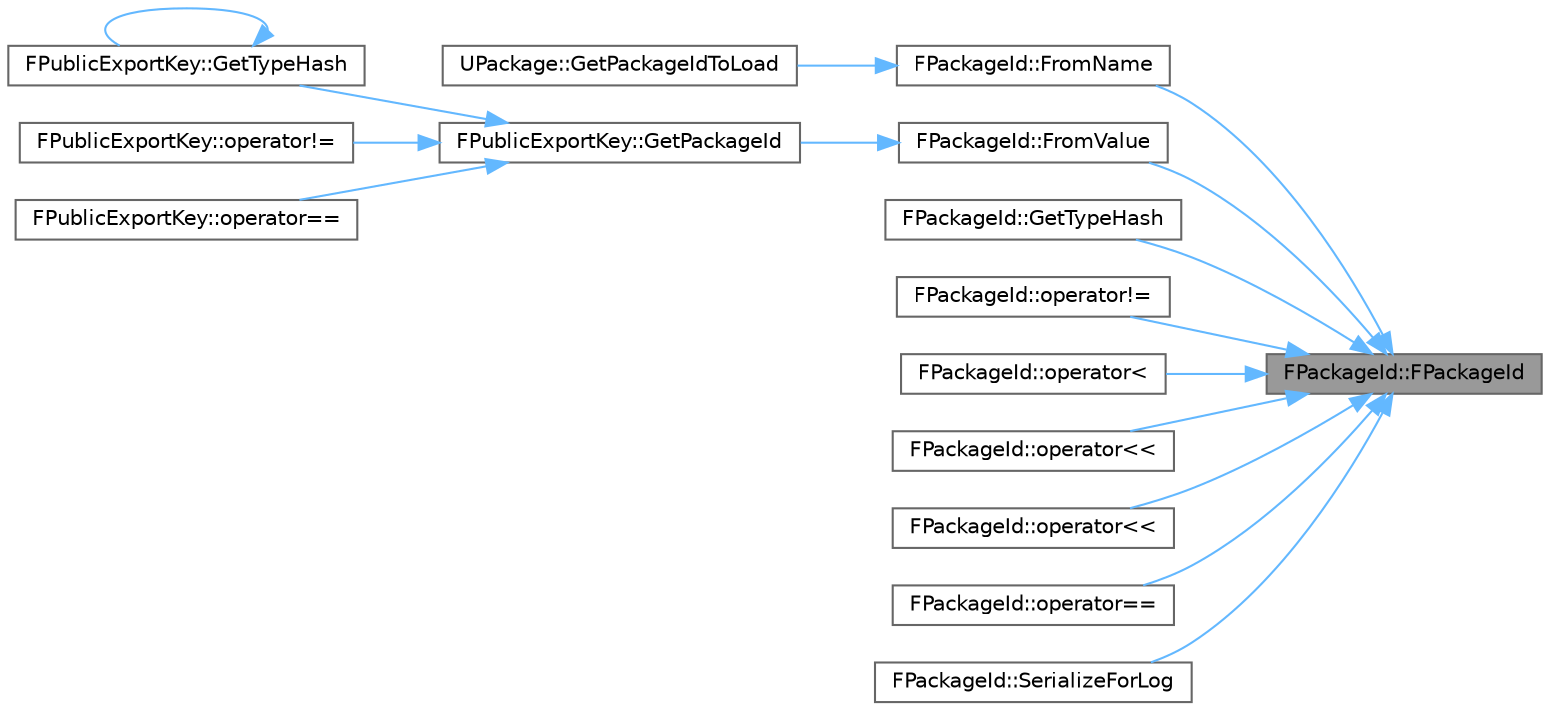 digraph "FPackageId::FPackageId"
{
 // INTERACTIVE_SVG=YES
 // LATEX_PDF_SIZE
  bgcolor="transparent";
  edge [fontname=Helvetica,fontsize=10,labelfontname=Helvetica,labelfontsize=10];
  node [fontname=Helvetica,fontsize=10,shape=box,height=0.2,width=0.4];
  rankdir="RL";
  Node1 [id="Node000001",label="FPackageId::FPackageId",height=0.2,width=0.4,color="gray40", fillcolor="grey60", style="filled", fontcolor="black",tooltip=" "];
  Node1 -> Node2 [id="edge1_Node000001_Node000002",dir="back",color="steelblue1",style="solid",tooltip=" "];
  Node2 [id="Node000002",label="FPackageId::FromName",height=0.2,width=0.4,color="grey40", fillcolor="white", style="filled",URL="$d3/dc8/classFPackageId.html#aba1e42d5a05aac2d2192f3a24bf00d87",tooltip=" "];
  Node2 -> Node3 [id="edge2_Node000002_Node000003",dir="back",color="steelblue1",style="solid",tooltip=" "];
  Node3 [id="Node000003",label="UPackage::GetPackageIdToLoad",height=0.2,width=0.4,color="grey40", fillcolor="white", style="filled",URL="$da/d4a/classUPackage.html#aaed6363e0e428c00a993920db41f648c",tooltip="returns the unique package id to load"];
  Node1 -> Node4 [id="edge3_Node000001_Node000004",dir="back",color="steelblue1",style="solid",tooltip=" "];
  Node4 [id="Node000004",label="FPackageId::FromValue",height=0.2,width=0.4,color="grey40", fillcolor="white", style="filled",URL="$d3/dc8/classFPackageId.html#a264ebd51382c11aa51cd9f4fe6cbbbc4",tooltip=" "];
  Node4 -> Node5 [id="edge4_Node000004_Node000005",dir="back",color="steelblue1",style="solid",tooltip=" "];
  Node5 [id="Node000005",label="FPublicExportKey::GetPackageId",height=0.2,width=0.4,color="grey40", fillcolor="white", style="filled",URL="$d5/d5b/classFPublicExportKey.html#adce85bdbe65a7660bdea77eadaa710d3",tooltip=" "];
  Node5 -> Node6 [id="edge5_Node000005_Node000006",dir="back",color="steelblue1",style="solid",tooltip=" "];
  Node6 [id="Node000006",label="FPublicExportKey::GetTypeHash",height=0.2,width=0.4,color="grey40", fillcolor="white", style="filled",URL="$d5/d5b/classFPublicExportKey.html#a921f516fc0c52ab4eeb39c9c5f5d6be5",tooltip=" "];
  Node6 -> Node6 [id="edge6_Node000006_Node000006",dir="back",color="steelblue1",style="solid",tooltip=" "];
  Node5 -> Node7 [id="edge7_Node000005_Node000007",dir="back",color="steelblue1",style="solid",tooltip=" "];
  Node7 [id="Node000007",label="FPublicExportKey::operator!=",height=0.2,width=0.4,color="grey40", fillcolor="white", style="filled",URL="$d5/d5b/classFPublicExportKey.html#a210692b77ab78d082af4f0a70cfdf085",tooltip=" "];
  Node5 -> Node8 [id="edge8_Node000005_Node000008",dir="back",color="steelblue1",style="solid",tooltip=" "];
  Node8 [id="Node000008",label="FPublicExportKey::operator==",height=0.2,width=0.4,color="grey40", fillcolor="white", style="filled",URL="$d5/d5b/classFPublicExportKey.html#ae08d43451c550b5340db4aae9c342f05",tooltip=" "];
  Node1 -> Node9 [id="edge9_Node000001_Node000009",dir="back",color="steelblue1",style="solid",tooltip=" "];
  Node9 [id="Node000009",label="FPackageId::GetTypeHash",height=0.2,width=0.4,color="grey40", fillcolor="white", style="filled",URL="$d3/dc8/classFPackageId.html#a678459a253a15e2b528fab982bd1419d",tooltip=" "];
  Node1 -> Node10 [id="edge10_Node000001_Node000010",dir="back",color="steelblue1",style="solid",tooltip=" "];
  Node10 [id="Node000010",label="FPackageId::operator!=",height=0.2,width=0.4,color="grey40", fillcolor="white", style="filled",URL="$d3/dc8/classFPackageId.html#a85a0baf9bf7e08a2fd5c6281c3ea3aba",tooltip=" "];
  Node1 -> Node11 [id="edge11_Node000001_Node000011",dir="back",color="steelblue1",style="solid",tooltip=" "];
  Node11 [id="Node000011",label="FPackageId::operator\<",height=0.2,width=0.4,color="grey40", fillcolor="white", style="filled",URL="$d3/dc8/classFPackageId.html#aa2b5d592420b172bd487ef40a81cc7cd",tooltip=" "];
  Node1 -> Node12 [id="edge12_Node000001_Node000012",dir="back",color="steelblue1",style="solid",tooltip=" "];
  Node12 [id="Node000012",label="FPackageId::operator\<\<",height=0.2,width=0.4,color="grey40", fillcolor="white", style="filled",URL="$d3/dc8/classFPackageId.html#afaf3395d51ad2aa20ed98e48ca32f42c",tooltip=" "];
  Node1 -> Node13 [id="edge13_Node000001_Node000013",dir="back",color="steelblue1",style="solid",tooltip=" "];
  Node13 [id="Node000013",label="FPackageId::operator\<\<",height=0.2,width=0.4,color="grey40", fillcolor="white", style="filled",URL="$d3/dc8/classFPackageId.html#a6162256b5554f7e934eee780e38af83d",tooltip=" "];
  Node1 -> Node14 [id="edge14_Node000001_Node000014",dir="back",color="steelblue1",style="solid",tooltip=" "];
  Node14 [id="Node000014",label="FPackageId::operator==",height=0.2,width=0.4,color="grey40", fillcolor="white", style="filled",URL="$d3/dc8/classFPackageId.html#aed6a3af592e3807b151ee974f8e444a7",tooltip=" "];
  Node1 -> Node15 [id="edge15_Node000001_Node000015",dir="back",color="steelblue1",style="solid",tooltip=" "];
  Node15 [id="Node000015",label="FPackageId::SerializeForLog",height=0.2,width=0.4,color="grey40", fillcolor="white", style="filled",URL="$d3/dc8/classFPackageId.html#a9f2a716543a52923a0330a71cd6a0a9b",tooltip=" "];
}
